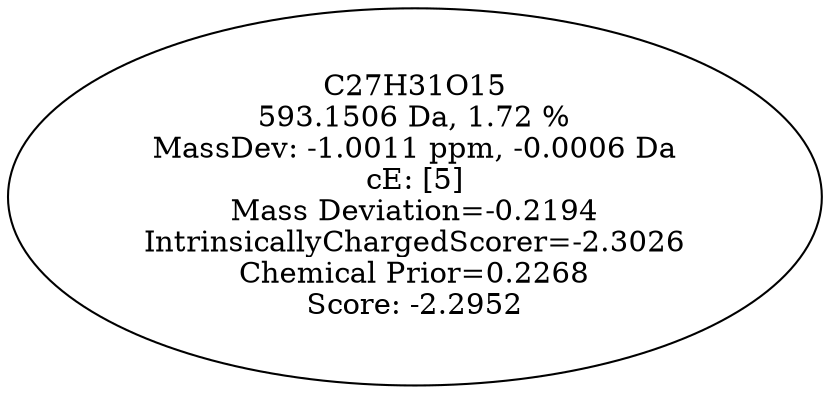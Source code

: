 strict digraph {
v1 [label="C27H31O15\n593.1506 Da, 1.72 %\nMassDev: -1.0011 ppm, -0.0006 Da\ncE: [5]\nMass Deviation=-0.2194\nIntrinsicallyChargedScorer=-2.3026\nChemical Prior=0.2268\nScore: -2.2952"];
}